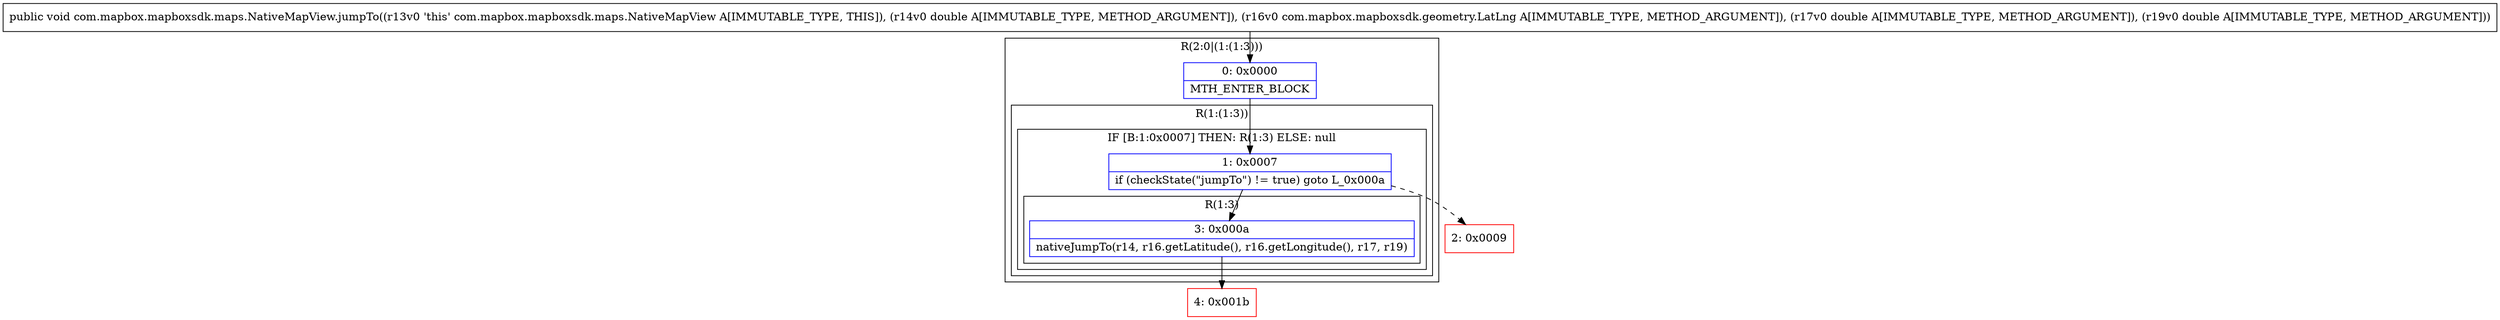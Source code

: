 digraph "CFG forcom.mapbox.mapboxsdk.maps.NativeMapView.jumpTo(DLcom\/mapbox\/mapboxsdk\/geometry\/LatLng;DD)V" {
subgraph cluster_Region_710584119 {
label = "R(2:0|(1:(1:3)))";
node [shape=record,color=blue];
Node_0 [shape=record,label="{0\:\ 0x0000|MTH_ENTER_BLOCK\l}"];
subgraph cluster_Region_1235810176 {
label = "R(1:(1:3))";
node [shape=record,color=blue];
subgraph cluster_IfRegion_1982364786 {
label = "IF [B:1:0x0007] THEN: R(1:3) ELSE: null";
node [shape=record,color=blue];
Node_1 [shape=record,label="{1\:\ 0x0007|if (checkState(\"jumpTo\") != true) goto L_0x000a\l}"];
subgraph cluster_Region_376157134 {
label = "R(1:3)";
node [shape=record,color=blue];
Node_3 [shape=record,label="{3\:\ 0x000a|nativeJumpTo(r14, r16.getLatitude(), r16.getLongitude(), r17, r19)\l}"];
}
}
}
}
Node_2 [shape=record,color=red,label="{2\:\ 0x0009}"];
Node_4 [shape=record,color=red,label="{4\:\ 0x001b}"];
MethodNode[shape=record,label="{public void com.mapbox.mapboxsdk.maps.NativeMapView.jumpTo((r13v0 'this' com.mapbox.mapboxsdk.maps.NativeMapView A[IMMUTABLE_TYPE, THIS]), (r14v0 double A[IMMUTABLE_TYPE, METHOD_ARGUMENT]), (r16v0 com.mapbox.mapboxsdk.geometry.LatLng A[IMMUTABLE_TYPE, METHOD_ARGUMENT]), (r17v0 double A[IMMUTABLE_TYPE, METHOD_ARGUMENT]), (r19v0 double A[IMMUTABLE_TYPE, METHOD_ARGUMENT])) }"];
MethodNode -> Node_0;
Node_0 -> Node_1;
Node_1 -> Node_2[style=dashed];
Node_1 -> Node_3;
Node_3 -> Node_4;
}

